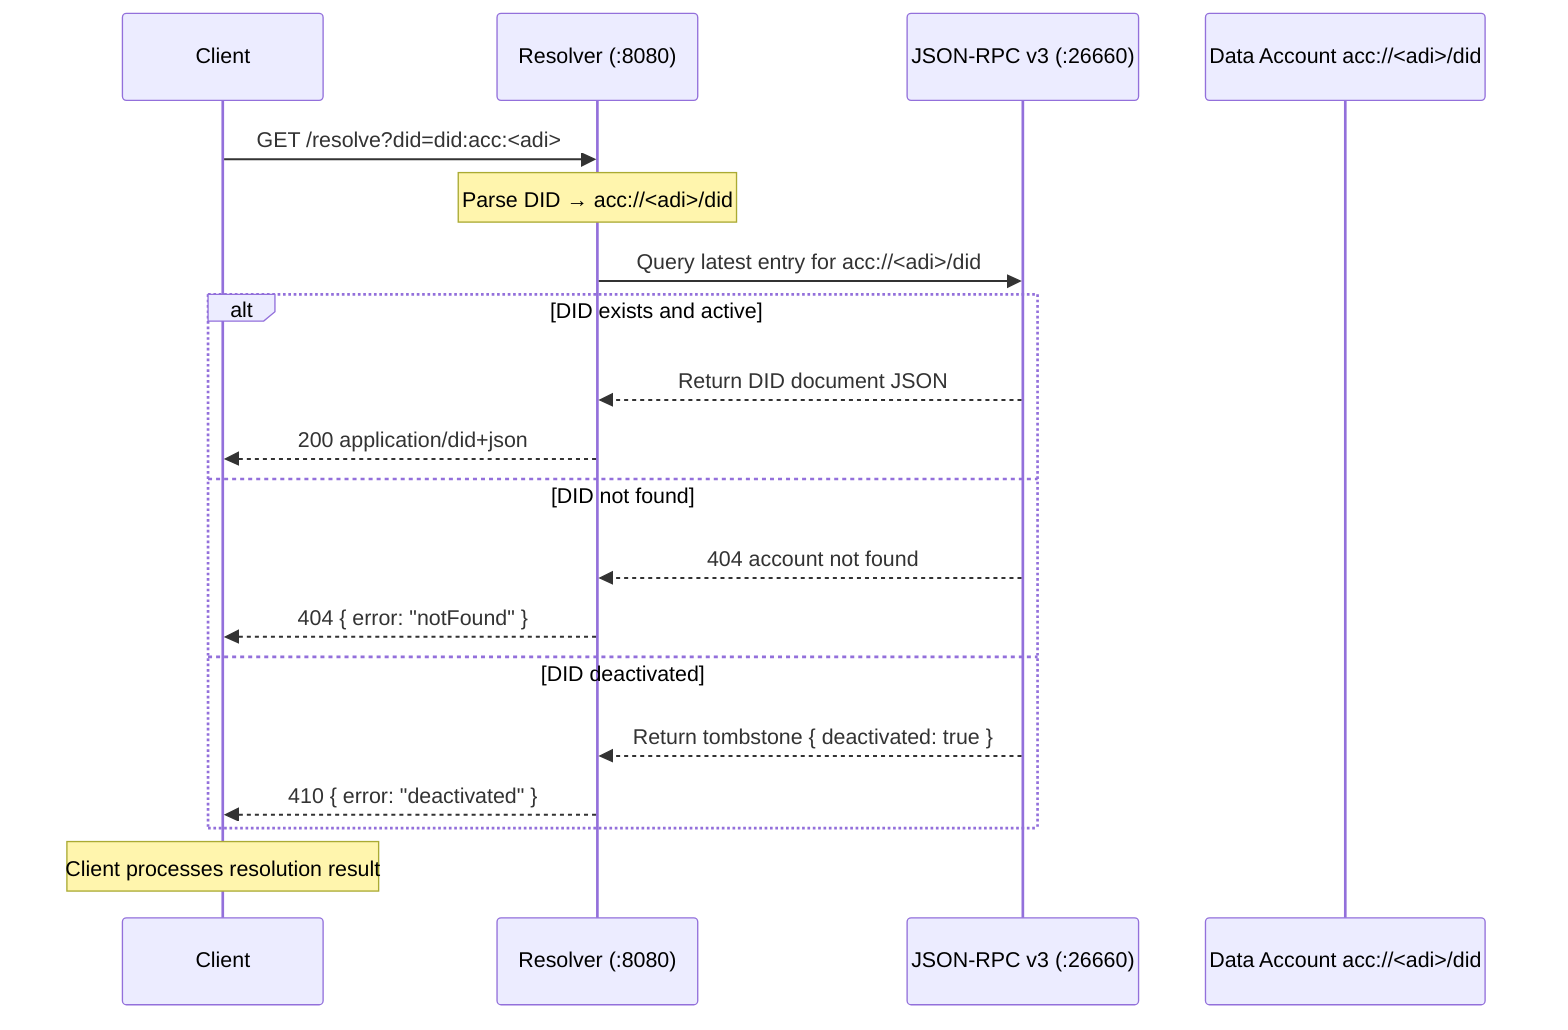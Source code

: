 sequenceDiagram
  participant C as Client
  participant R as Resolver (:8080)
  participant J as JSON-RPC v3 (:26660)
  participant DA as Data Account acc://<adi>/did

  C->>R: GET /resolve?did=did:acc:<adi>
  Note over R: Parse DID → acc://<adi>/did
  R->>J: Query latest entry for acc://<adi>/did

  alt DID exists and active
    J-->>R: Return DID document JSON
    R-->>C: 200 application/did+json
  else DID not found
    J-->>R: 404 account not found
    R-->>C: 404 { error: "notFound" }
  else DID deactivated
    J-->>R: Return tombstone { deactivated: true }
    R-->>C: 410 { error: "deactivated" }
  end

  Note over C: Client processes resolution result